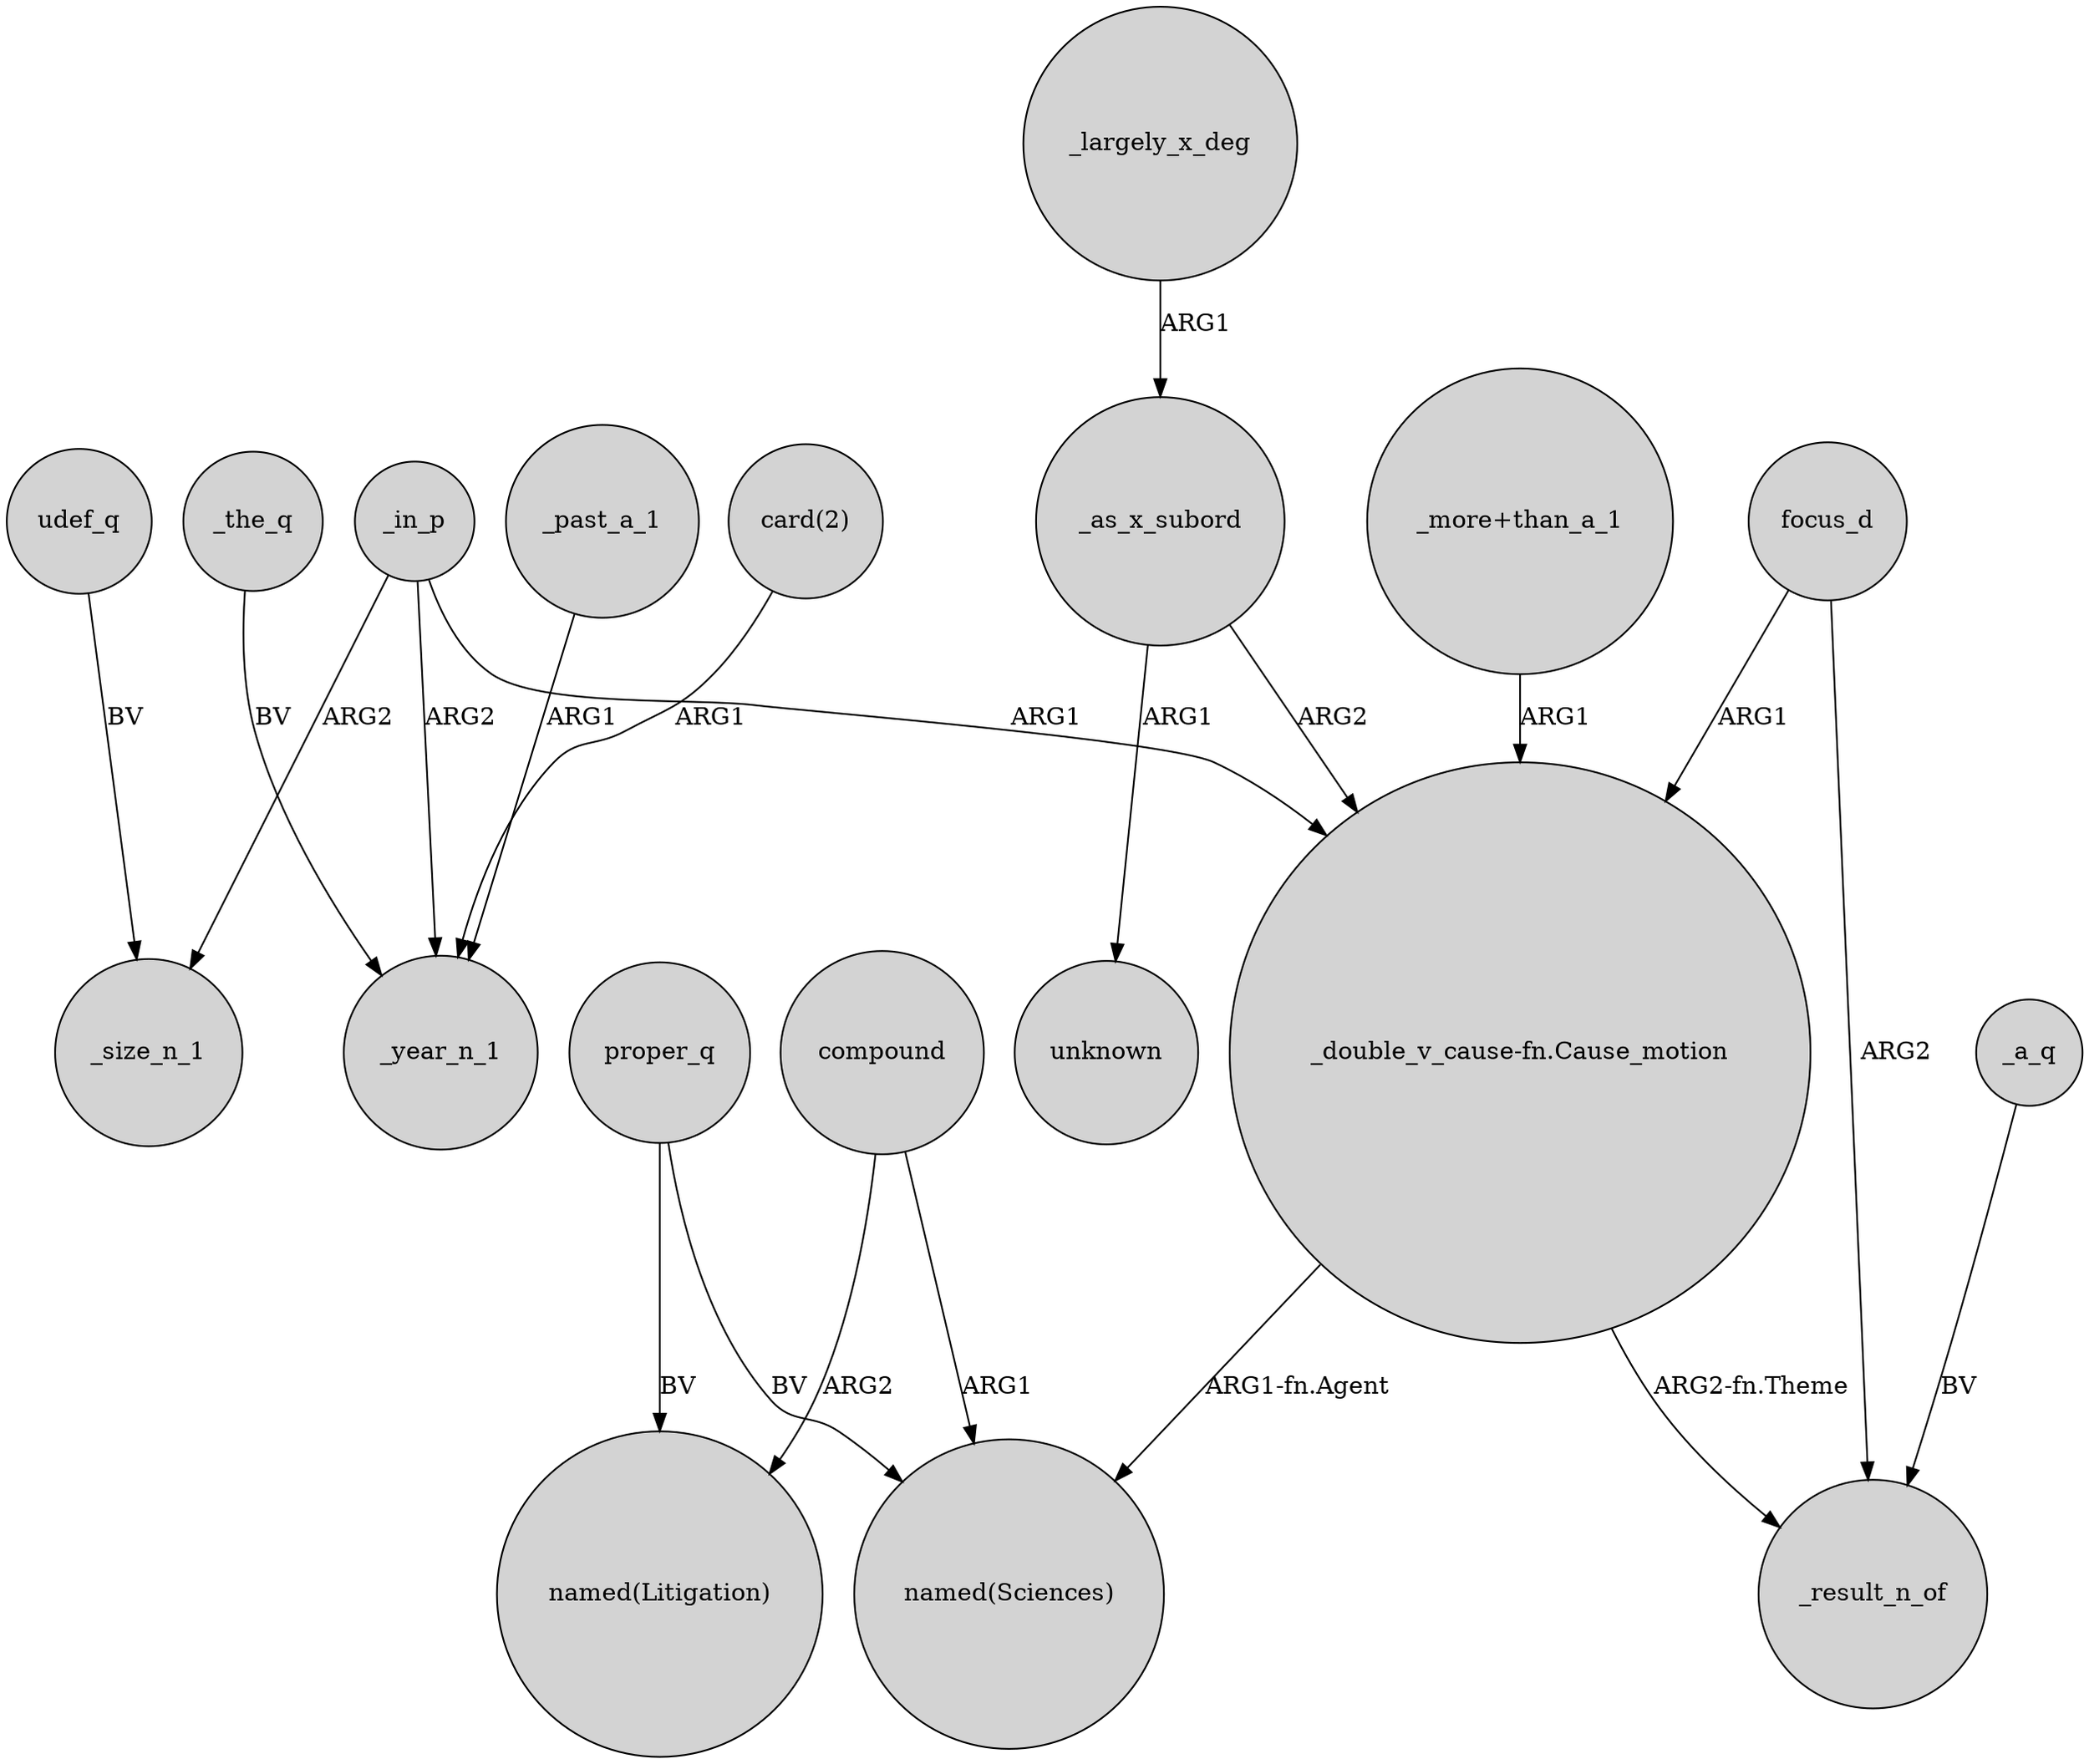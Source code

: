 digraph {
	node [shape=circle style=filled]
	udef_q -> _size_n_1 [label=BV]
	_in_p -> _year_n_1 [label=ARG2]
	proper_q -> "named(Sciences)" [label=BV]
	compound -> "named(Litigation)" [label=ARG2]
	compound -> "named(Sciences)" [label=ARG1]
	_largely_x_deg -> _as_x_subord [label=ARG1]
	"_double_v_cause-fn.Cause_motion" -> "named(Sciences)" [label="ARG1-fn.Agent"]
	"_more+than_a_1" -> "_double_v_cause-fn.Cause_motion" [label=ARG1]
	_the_q -> _year_n_1 [label=BV]
	"_double_v_cause-fn.Cause_motion" -> _result_n_of [label="ARG2-fn.Theme"]
	focus_d -> "_double_v_cause-fn.Cause_motion" [label=ARG1]
	_a_q -> _result_n_of [label=BV]
	_in_p -> _size_n_1 [label=ARG2]
	_past_a_1 -> _year_n_1 [label=ARG1]
	focus_d -> _result_n_of [label=ARG2]
	"card(2)" -> _year_n_1 [label=ARG1]
	proper_q -> "named(Litigation)" [label=BV]
	_as_x_subord -> unknown [label=ARG1]
	_in_p -> "_double_v_cause-fn.Cause_motion" [label=ARG1]
	_as_x_subord -> "_double_v_cause-fn.Cause_motion" [label=ARG2]
}

